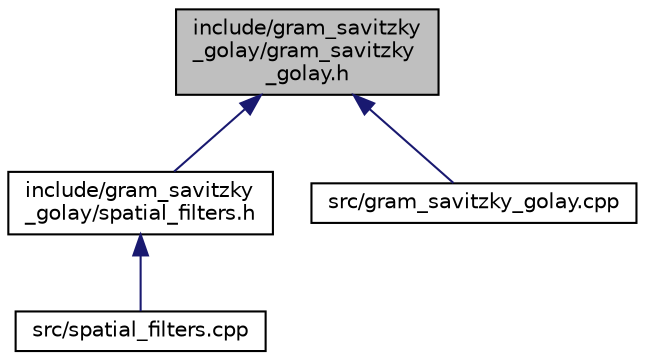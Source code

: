 digraph "include/gram_savitzky_golay/gram_savitzky_golay.h"
{
  edge [fontname="Helvetica",fontsize="10",labelfontname="Helvetica",labelfontsize="10"];
  node [fontname="Helvetica",fontsize="10",shape=record];
  Node5 [label="include/gram_savitzky\l_golay/gram_savitzky\l_golay.h",height=0.2,width=0.4,color="black", fillcolor="grey75", style="filled", fontcolor="black"];
  Node5 -> Node6 [dir="back",color="midnightblue",fontsize="10",style="solid",fontname="Helvetica"];
  Node6 [label="include/gram_savitzky\l_golay/spatial_filters.h",height=0.2,width=0.4,color="black", fillcolor="white", style="filled",URL="$spatial__filters_8h.html"];
  Node6 -> Node7 [dir="back",color="midnightblue",fontsize="10",style="solid",fontname="Helvetica"];
  Node7 [label="src/spatial_filters.cpp",height=0.2,width=0.4,color="black", fillcolor="white", style="filled",URL="$spatial__filters_8cpp.html"];
  Node5 -> Node8 [dir="back",color="midnightblue",fontsize="10",style="solid",fontname="Helvetica"];
  Node8 [label="src/gram_savitzky_golay.cpp",height=0.2,width=0.4,color="black", fillcolor="white", style="filled",URL="$gram__savitzky__golay_8cpp.html"];
}
